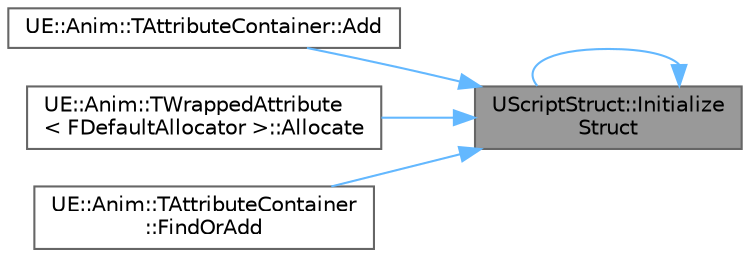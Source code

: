 digraph "UScriptStruct::InitializeStruct"
{
 // INTERACTIVE_SVG=YES
 // LATEX_PDF_SIZE
  bgcolor="transparent";
  edge [fontname=Helvetica,fontsize=10,labelfontname=Helvetica,labelfontsize=10];
  node [fontname=Helvetica,fontsize=10,shape=box,height=0.2,width=0.4];
  rankdir="RL";
  Node1 [id="Node000001",label="UScriptStruct::Initialize\lStruct",height=0.2,width=0.4,color="gray40", fillcolor="grey60", style="filled", fontcolor="black",tooltip="Initialize a struct over uninitialized memory."];
  Node1 -> Node2 [id="edge1_Node000001_Node000002",dir="back",color="steelblue1",style="solid",tooltip=" "];
  Node2 [id="Node000002",label="UE::Anim::TAttributeContainer::Add",height=0.2,width=0.4,color="grey40", fillcolor="white", style="filled",URL="$da/dc1/structUE_1_1Anim_1_1TAttributeContainer.html#a24232cfc19b2265d40d6c043e0eb2f42",tooltip="Adds a new attribute type/value entry for the specified InScriptType."];
  Node1 -> Node3 [id="edge2_Node000001_Node000003",dir="back",color="steelblue1",style="solid",tooltip=" "];
  Node3 [id="Node000003",label="UE::Anim::TWrappedAttribute\l\< FDefaultAllocator \>::Allocate",height=0.2,width=0.4,color="grey40", fillcolor="white", style="filled",URL="$d3/df1/structUE_1_1Anim_1_1TWrappedAttribute.html#a00be04634dfd8241fd960547f83353b8",tooltip=" "];
  Node1 -> Node4 [id="edge3_Node000001_Node000004",dir="back",color="steelblue1",style="solid",tooltip=" "];
  Node4 [id="Node000004",label="UE::Anim::TAttributeContainer\l::FindOrAdd",height=0.2,width=0.4,color="grey40", fillcolor="white", style="filled",URL="$da/dc1/structUE_1_1Anim_1_1TAttributeContainer.html#aed652af286a87edf4b41eb4264cbef37",tooltip="Adds, if not yet existing, a new attribute type/value entry for the specified InScriptType."];
  Node1 -> Node1 [id="edge4_Node000001_Node000001",dir="back",color="steelblue1",style="solid",tooltip=" "];
}
